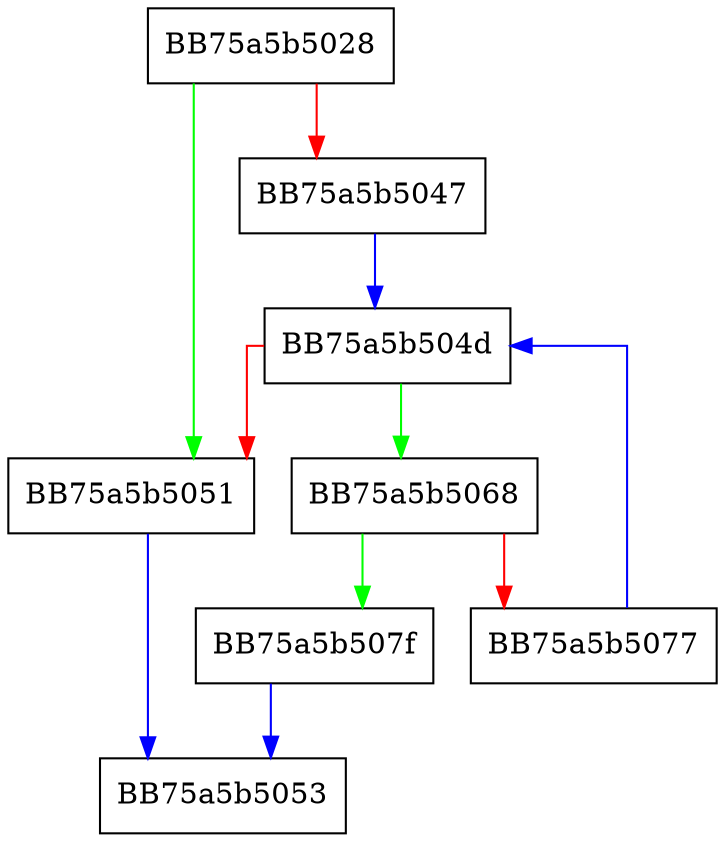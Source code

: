 digraph sqlite3FixExprList {
  node [shape="box"];
  graph [splines=ortho];
  BB75a5b5028 -> BB75a5b5051 [color="green"];
  BB75a5b5028 -> BB75a5b5047 [color="red"];
  BB75a5b5047 -> BB75a5b504d [color="blue"];
  BB75a5b504d -> BB75a5b5068 [color="green"];
  BB75a5b504d -> BB75a5b5051 [color="red"];
  BB75a5b5051 -> BB75a5b5053 [color="blue"];
  BB75a5b5068 -> BB75a5b507f [color="green"];
  BB75a5b5068 -> BB75a5b5077 [color="red"];
  BB75a5b5077 -> BB75a5b504d [color="blue"];
  BB75a5b507f -> BB75a5b5053 [color="blue"];
}